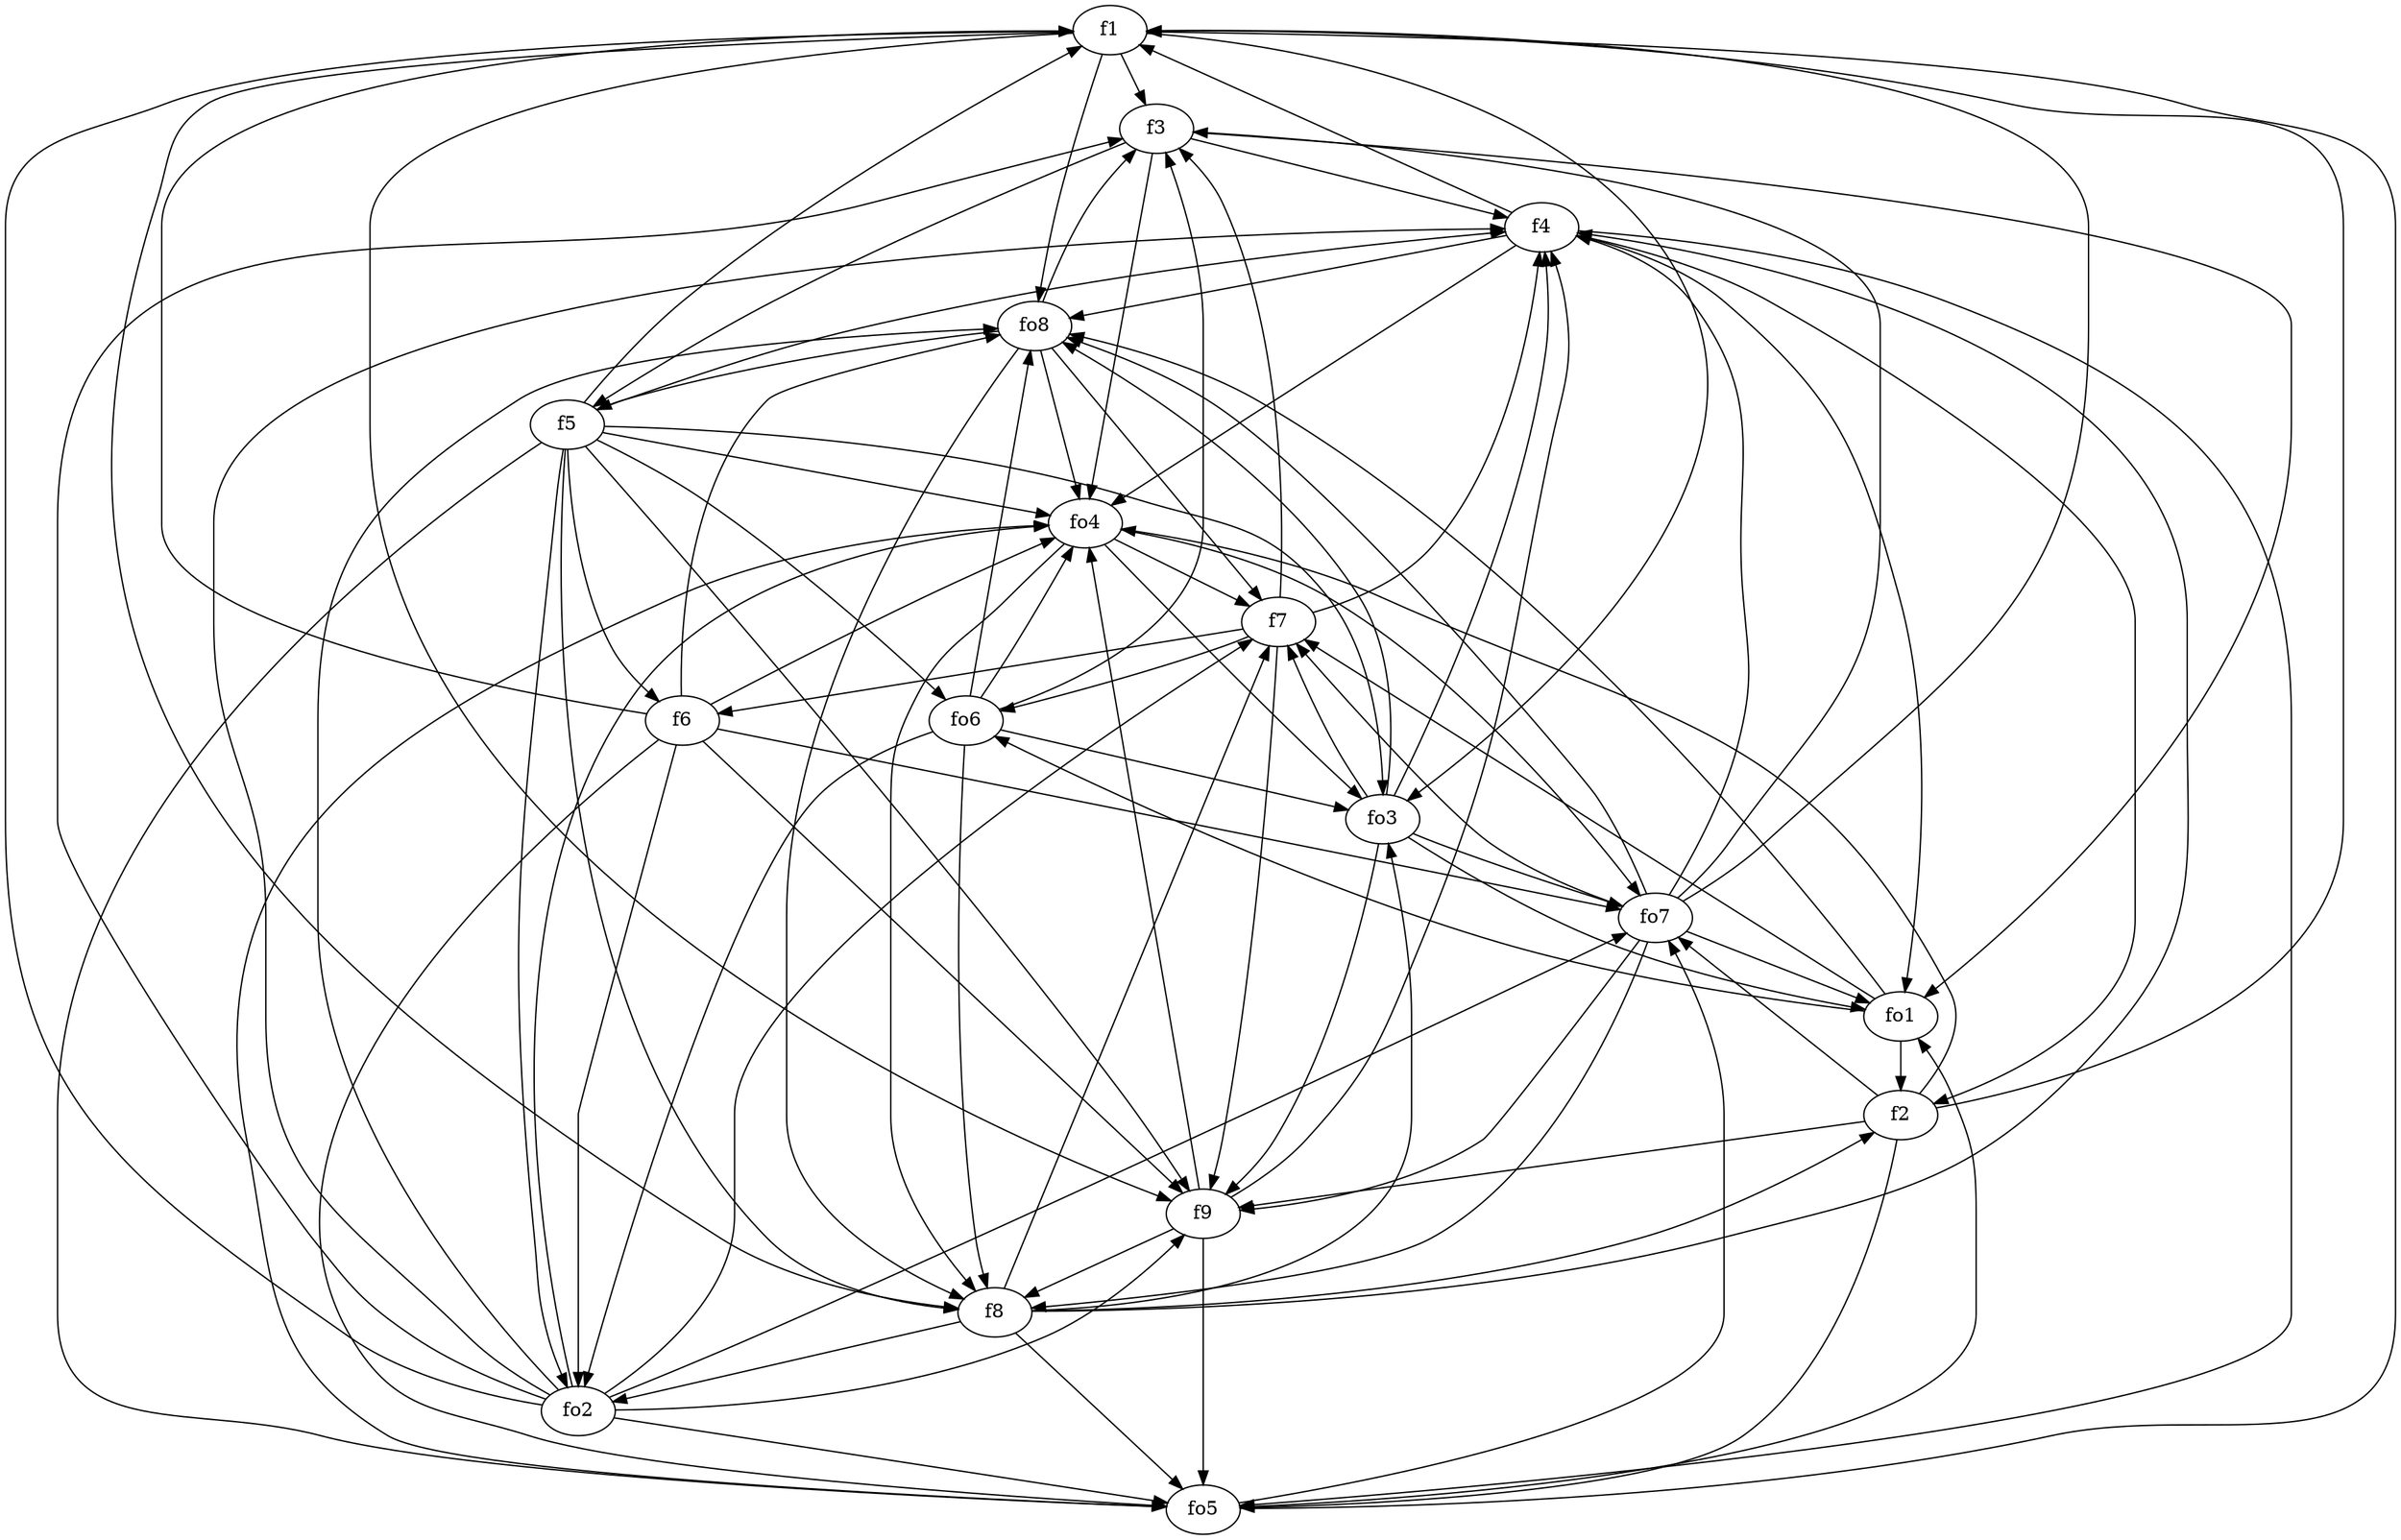 strict digraph  {
f1;
f2;
f3;
f4;
f5;
f6;
f7;
f8;
f9;
fo1;
fo2;
fo3;
fo4;
fo5;
fo6;
fo7;
fo8;
f1 -> f3  [weight=2];
f1 -> f8  [weight=2];
f1 -> f9  [weight=2];
f1 -> fo8  [weight=2];
f1 -> fo3  [weight=2];
f2 -> fo4  [weight=2];
f2 -> f9  [weight=2];
f2 -> fo7  [weight=2];
f2 -> fo5  [weight=2];
f2 -> f1  [weight=2];
f3 -> fo1  [weight=2];
f3 -> f5  [weight=2];
f3 -> f4  [weight=2];
f3 -> fo4  [weight=2];
f4 -> fo4  [weight=2];
f4 -> fo8  [weight=2];
f4 -> fo5  [weight=2];
f4 -> f1  [weight=2];
f4 -> fo1  [weight=2];
f4 -> f2  [weight=2];
f5 -> fo6  [weight=2];
f5 -> fo3  [weight=2];
f5 -> f1  [weight=2];
f5 -> f4  [weight=2];
f5 -> fo5  [weight=2];
f5 -> fo4  [weight=2];
f5 -> f6  [weight=2];
f5 -> f9  [weight=2];
f5 -> fo2  [weight=2];
f5 -> f8  [weight=2];
f6 -> fo7  [weight=2];
f6 -> f1  [weight=2];
f6 -> f9  [weight=2];
f6 -> fo2  [weight=2];
f6 -> fo4  [weight=2];
f6 -> fo8  [weight=2];
f6 -> fo5  [weight=2];
f7 -> f6  [weight=2];
f7 -> fo6  [weight=2];
f7 -> f4  [weight=2];
f7 -> f3  [weight=2];
f7 -> f9  [weight=2];
f8 -> f4  [weight=2];
f8 -> fo2  [weight=2];
f8 -> f7  [weight=2];
f8 -> f2  [weight=2];
f8 -> fo3  [weight=2];
f8 -> fo5  [weight=2];
f9 -> f4  [weight=2];
f9 -> fo4  [weight=2];
f9 -> fo5  [weight=2];
f9 -> f8  [weight=2];
fo1 -> f7  [weight=2];
fo1 -> fo6  [weight=2];
fo1 -> f2  [weight=2];
fo1 -> fo8  [weight=2];
fo2 -> fo5  [weight=2];
fo2 -> f9  [weight=2];
fo2 -> f1  [weight=2];
fo2 -> f4  [weight=2];
fo2 -> f3  [weight=2];
fo2 -> f7  [weight=2];
fo2 -> fo4  [weight=2];
fo2 -> fo7  [weight=2];
fo2 -> fo8  [weight=2];
fo3 -> fo7  [weight=2];
fo3 -> fo8  [weight=2];
fo3 -> f9  [weight=2];
fo3 -> fo1  [weight=2];
fo3 -> f4  [weight=2];
fo3 -> f7  [weight=2];
fo4 -> f7  [weight=2];
fo4 -> fo7  [weight=2];
fo4 -> fo3  [weight=2];
fo4 -> f8  [weight=2];
fo5 -> fo4  [weight=2];
fo5 -> fo7  [weight=2];
fo5 -> f1  [weight=2];
fo5 -> fo1  [weight=2];
fo6 -> fo3  [weight=2];
fo6 -> fo4  [weight=2];
fo6 -> fo8  [weight=2];
fo6 -> f3  [weight=2];
fo6 -> fo2  [weight=2];
fo6 -> f8  [weight=2];
fo7 -> f4  [weight=2];
fo7 -> f9  [weight=2];
fo7 -> f8  [weight=2];
fo7 -> f7  [weight=2];
fo7 -> f1  [weight=2];
fo7 -> fo8  [weight=2];
fo7 -> fo1  [weight=2];
fo7 -> f3  [weight=2];
fo8 -> f8  [weight=2];
fo8 -> f7  [weight=2];
fo8 -> f5  [weight=2];
fo8 -> f3  [weight=2];
fo8 -> fo4  [weight=2];
}
